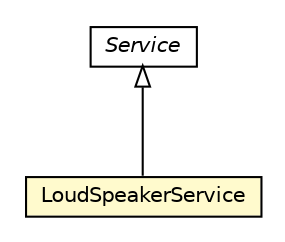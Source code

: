 #!/usr/local/bin/dot
#
# Class diagram 
# Generated by UMLGraph version R5_6-24-gf6e263 (http://www.umlgraph.org/)
#

digraph G {
	edge [fontname="Helvetica",fontsize=10,labelfontname="Helvetica",labelfontsize=10];
	node [fontname="Helvetica",fontsize=10,shape=plaintext];
	nodesep=0.25;
	ranksep=0.5;
	// org.universAAL.middleware.service.owl.Service
	c5264518 [label=<<table title="org.universAAL.middleware.service.owl.Service" border="0" cellborder="1" cellspacing="0" cellpadding="2" port="p" href="../../../middleware/service/owl/Service.html">
		<tr><td><table border="0" cellspacing="0" cellpadding="1">
<tr><td align="center" balign="center"><font face="Helvetica-Oblique"> Service </font></td></tr>
		</table></td></tr>
		</table>>, URL="../../../middleware/service/owl/Service.html", fontname="Helvetica", fontcolor="black", fontsize=10.0];
	// org.universAAL.ontology.av.service.LoudSpeakerService
	c5264921 [label=<<table title="org.universAAL.ontology.av.service.LoudSpeakerService" border="0" cellborder="1" cellspacing="0" cellpadding="2" port="p" bgcolor="lemonChiffon" href="./LoudSpeakerService.html">
		<tr><td><table border="0" cellspacing="0" cellpadding="1">
<tr><td align="center" balign="center"> LoudSpeakerService </td></tr>
		</table></td></tr>
		</table>>, URL="./LoudSpeakerService.html", fontname="Helvetica", fontcolor="black", fontsize=10.0];
	//org.universAAL.ontology.av.service.LoudSpeakerService extends org.universAAL.middleware.service.owl.Service
	c5264518:p -> c5264921:p [dir=back,arrowtail=empty];
}

